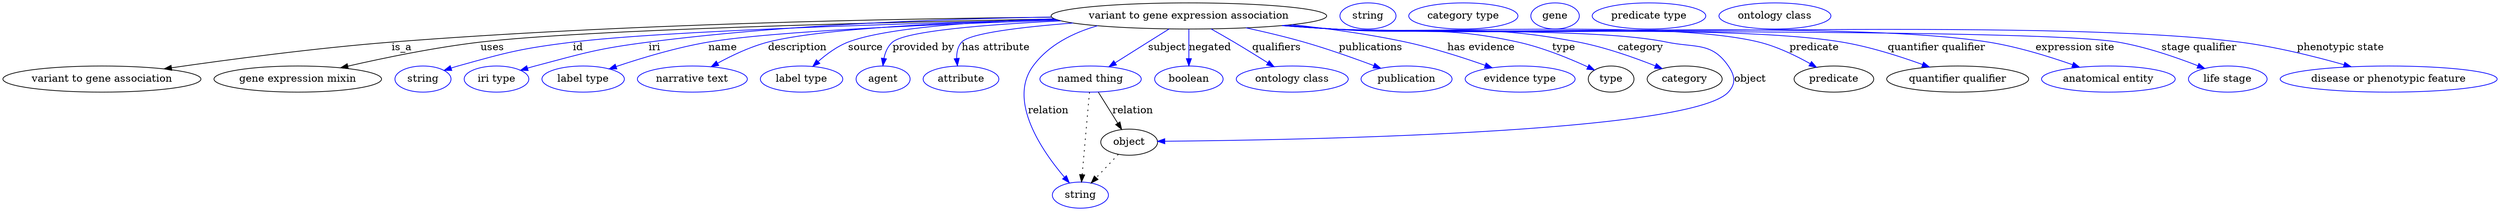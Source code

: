 digraph {
	graph [bb="0,0,3421.7,283"];
	node [label="\N"];
	"variant to gene expression association"	[height=0.5,
		label="variant to gene expression association",
		pos="1626.8,265",
		width=5.2537];
	"variant to gene association"	[height=0.5,
		pos="135.84,178",
		width=3.7733];
	"variant to gene expression association" -> "variant to gene association"	[label=is_a,
		lp="547.84,221.5",
		pos="e,221,192.03 1438.5,263.28 1220.4,261.21 850.63,253.92 533.84,229 429.98,220.83 311.59,205.13 231.12,193.5"];
	"gene expression mixin"	[height=0.5,
		pos="404.84,178",
		width=3.1955];
	"variant to gene expression association" -> "gene expression mixin"	[label=uses,
		lp="671.34,221.5",
		pos="e,463.51,193.52 1442.6,260.91 1204.2,256.3 802,246.25 654.84,229 592.94,221.74 523.51,207.34 473.55,195.85"];
	id	[color=blue,
		height=0.5,
		label=string,
		pos="575.84,178",
		width=1.0652];
	"variant to gene expression association" -> id	[color=blue,
		label=id,
		lp="788.84,221.5",
		pos="e,604.83,189.97 1444.9,259.97 1235.7,254.71 905.32,244.35 781.84,229 710.65,220.15 692.92,215.35 623.84,196 620.73,195.13 617.53,\
194.16 614.34,193.14",
		style=solid];
	iri	[color=blue,
		height=0.5,
		label="iri type",
		pos="676.84,178",
		width=1.2277];
	"variant to gene expression association" -> iri	[color=blue,
		label=iri,
		lp="893.84,221.5",
		pos="e,709.76,190.13 1438,263.46 1287.9,261.01 1072.7,253.01 885.84,229 815.55,219.97 798.33,214.18 729.84,196 726.47,195.11 722.99,194.12 \
719.51,193.1",
		style=solid];
	name	[color=blue,
		height=0.5,
		label="label type",
		pos="795.84,178",
		width=1.5707];
	"variant to gene expression association" -> name	[color=blue,
		label=name,
		lp="987.84,221.5",
		pos="e,831.52,191.99 1448,259.12 1285,253.83 1056.7,244.06 967.84,229 924.03,221.57 875.54,206.86 841.24,195.31",
		style=solid];
	description	[color=blue,
		height=0.5,
		label="narrative text",
		pos="945.84,178",
		width=2.0943];
	"variant to gene expression association" -> description	[color=blue,
		label=description,
		lp="1090.3,221.5",
		pos="e,971.68,194.93 1443.4,260.54 1303,256.45 1121.7,247.67 1049.8,229 1025.6,222.69 1000.2,210.6 980.54,199.88",
		style=solid];
	source	[color=blue,
		height=0.5,
		label="label type",
		pos="1095.8,178",
		width=1.5707];
	"variant to gene expression association" -> source	[color=blue,
		label=source,
		lp="1183.8,221.5",
		pos="e,1111.2,195.37 1442.2,261.04 1334.6,257.2 1210.3,248.52 1159.8,229 1144.7,223.15 1130.2,212.45 1118.9,202.45",
		style=solid];
	"provided by"	[color=blue,
		height=0.5,
		label=agent,
		pos="1207.8,178",
		width=1.0291];
	"variant to gene expression association" -> "provided by"	[color=blue,
		label="provided by",
		lp="1263.3,221.5",
		pos="e,1207.6,196.47 1451.6,258.2 1350.2,253.23 1239,244.35 1220.8,229 1214.2,223.41 1210.7,214.9 1209,206.49",
		style=solid];
	"has attribute"	[color=blue,
		height=0.5,
		label=attribute,
		pos="1314.8,178",
		width=1.4443];
	"variant to gene expression association" -> "has attribute"	[color=blue,
		label="has attribute",
		lp="1362.8,221.5",
		pos="e,1310,196.39 1467.8,255.2 1397,249.63 1326.9,241.14 1315.8,229 1310.3,222.96 1308.7,214.59 1308.9,206.43",
		style=solid];
	subject	[color=blue,
		height=0.5,
		label="named thing",
		pos="1492.8,178",
		width=1.9318];
	"variant to gene expression association" -> subject	[color=blue,
		label=subject,
		lp="1596.8,221.5",
		pos="e,1517.7,195.06 1599.7,247.15 1590.6,241.41 1580.2,234.95 1570.8,229 1556.2,219.76 1540.1,209.46 1526.4,200.63",
		style=solid];
	relation	[color=blue,
		height=0.5,
		label=string,
		pos="1478.8,18",
		width=1.0652];
	"variant to gene expression association" -> relation	[color=blue,
		label=relation,
		lp="1434.8,134.5",
		pos="e,1463.6,35.073 1502,251.38 1468,241.55 1434.8,224.68 1413.8,196 1378.7,147.83 1426.5,78.558 1457,42.629",
		style=solid];
	negated	[color=blue,
		height=0.5,
		label=boolean,
		pos="1626.8,178",
		width=1.2999];
	"variant to gene expression association" -> negated	[color=blue,
		label=negated,
		lp="1655.8,221.5",
		pos="e,1626.8,196.18 1626.8,246.8 1626.8,235.16 1626.8,219.55 1626.8,206.24",
		style=solid];
	qualifiers	[color=blue,
		height=0.5,
		label="ontology class",
		pos="1767.8,178",
		width=2.1304];
	"variant to gene expression association" -> qualifiers	[color=blue,
		label=qualifiers,
		lp="1747.3,221.5",
		pos="e,1743.1,195.09 1657.3,247.21 1667.4,241.54 1678.7,235.09 1688.8,229 1703.9,219.98 1720.4,209.64 1734.3,200.72",
		style=solid];
	publications	[color=blue,
		height=0.5,
		label=publication,
		pos="1924.8,178",
		width=1.7332];
	"variant to gene expression association" -> publications	[color=blue,
		label=publications,
		lp="1875.8,221.5",
		pos="e,1889.6,192.98 1705.7,248.56 1731.1,243.04 1759.3,236.35 1784.8,229 1817.1,219.71 1852.7,206.96 1879.9,196.66",
		style=solid];
	"has evidence"	[color=blue,
		height=0.5,
		label="evidence type",
		pos="2080.8,178",
		width=2.0943];
	"variant to gene expression association" -> "has evidence"	[color=blue,
		label="has evidence",
		lp="2027.3,221.5",
		pos="e,2042.4,193.53 1767.9,252.94 1817.5,247.59 1873.5,239.88 1923.8,229 1961.1,220.96 2002,207.76 2032.8,196.95",
		style=solid];
	type	[height=0.5,
		pos="2205.8,178",
		width=0.86659];
	"variant to gene expression association" -> type	[color=blue,
		label=type,
		lp="2140.8,221.5",
		pos="e,2182.9,190.47 1760.5,252.26 1782,250.44 1804,248.63 1824.8,247 1937.2,238.18 1967.7,253.25 2077.8,229 2111.7,221.54 2148.4,206.42 \
2173.8,194.75",
		style=solid];
	category	[height=0.5,
		pos="2306.8,178",
		width=1.4263];
	"variant to gene expression association" -> category	[color=blue,
		label=category,
		lp="2246.3,221.5",
		pos="e,2275.9,192.4 1758.9,252.07 1780.9,250.25 1803.5,248.49 1824.8,247 1974,236.6 2014,257.5 2160.8,229 2197.6,221.87 2237.7,207.63 \
2266.6,196.16",
		style=solid];
	object	[height=0.5,
		pos="1545.8,91",
		width=1.0832];
	"variant to gene expression association" -> object	[color=blue,
		label=object,
		lp="2396.8,178",
		pos="e,1584.9,92.208 1757.2,251.94 1779.8,250.1 1803,248.37 1824.8,247 1926.3,240.65 2182.3,249.67 2281.8,229 2321.5,220.76 2343.9,229.44 \
2366.8,196 2375.9,182.8 2377.7,171.77 2366.8,160 2314.4,103.09 1764.3,93.804 1595.1,92.293",
		style=solid];
	predicate	[height=0.5,
		pos="2510.8,178",
		width=1.5165];
	"variant to gene expression association" -> predicate	[color=blue,
		label=predicate,
		lp="2483.8,221.5",
		pos="e,2487,194.19 1756.4,251.85 1779.2,250 1802.7,248.29 1824.8,247 1954.2,239.45 2282,259.99 2407.8,229 2432.7,222.89 2458.5,210.29 \
2478.2,199.28",
		style=solid];
	"quantifier qualifier"	[height=0.5,
		pos="2680.8,178",
		width=2.7081];
	"variant to gene expression association" -> "quantifier qualifier"	[color=blue,
		label="quantifier qualifier",
		lp="2651.8,221.5",
		pos="e,2642.1,194.55 1755.6,251.82 1778.7,249.96 1802.4,248.25 1824.8,247 1979.5,238.37 2369,254.49 2521.8,229 2559.8,222.66 2601.3,209.4 \
2632.4,198.13",
		style=solid];
	"expression site"	[color=blue,
		height=0.5,
		label="anatomical entity",
		pos="2887.8,178",
		width=2.5456];
	"variant to gene expression association" -> "expression site"	[color=blue,
		label="expression site",
		lp="2842.3,221.5",
		pos="e,2848.2,194.37 1755.1,251.75 1778.3,249.89 1802.3,248.19 1824.8,247 2024.2,236.46 2525.7,260.24 2722.8,229 2762.6,222.7 2806.2,\
209.2 2838.5,197.82",
		style=solid];
	"stage qualifier"	[color=blue,
		height=0.5,
		label="life stage",
		pos="3051.8,178",
		width=1.4985];
	"variant to gene expression association" -> "stage qualifier"	[color=blue,
		label="stage qualifier",
		lp="3012.3,221.5",
		pos="e,3020.2,192.63 1754.8,251.71 1778.1,249.85 1802.2,248.16 1824.8,247 1944.3,240.88 2783,249.02 2900.8,229 2939,222.52 2980.6,208.15 \
3010.5,196.47",
		style=solid];
	"phenotypic state"	[color=blue,
		height=0.5,
		label="disease or phenotypic feature",
		pos="3272.8,178",
		width=4.1344];
	"variant to gene expression association" -> "phenotypic state"	[color=blue,
		label="phenotypic state",
		lp="3206.8,221.5",
		pos="e,3221.2,195.01 1754.6,251.69 1777.9,249.82 1802.1,248.14 1824.8,247 2100.7,233.18 2793.8,263.95 3067.8,229 3116.9,222.75 3171.1,\
209.21 3211.5,197.79",
		style=solid];
	subject -> relation	[pos="e,1480.4,36.188 1491.3,159.79 1488.9,132.48 1484.2,78.994 1481.3,46.38",
		style=dotted];
	subject -> object	[label=relation,
		lp="1550.8,134.5",
		pos="e,1535.5,108.6 1503.6,159.8 1511.2,147.54 1521.6,130.87 1530.2,117.13"];
	association_type	[color=blue,
		height=0.5,
		label=string,
		pos="1871.8,265",
		width=1.0652];
	association_category	[color=blue,
		height=0.5,
		label="category type",
		pos="2002.8,265",
		width=2.0762];
	object -> relation	[pos="e,1493.7,34.713 1531,74.243 1522,64.775 1510.5,52.56 1500.6,42.024",
		style=dotted];
	"variant to gene association_object"	[color=blue,
		height=0.5,
		label=gene,
		pos="2128.8,265",
		width=0.92075];
	"variant to gene expression association_predicate"	[color=blue,
		height=0.5,
		label="predicate type",
		pos="2257.8,265",
		width=2.1665];
	"gene expression mixin_quantifier qualifier"	[color=blue,
		height=0.5,
		label="ontology class",
		pos="2430.8,265",
		width=2.1304];
}
